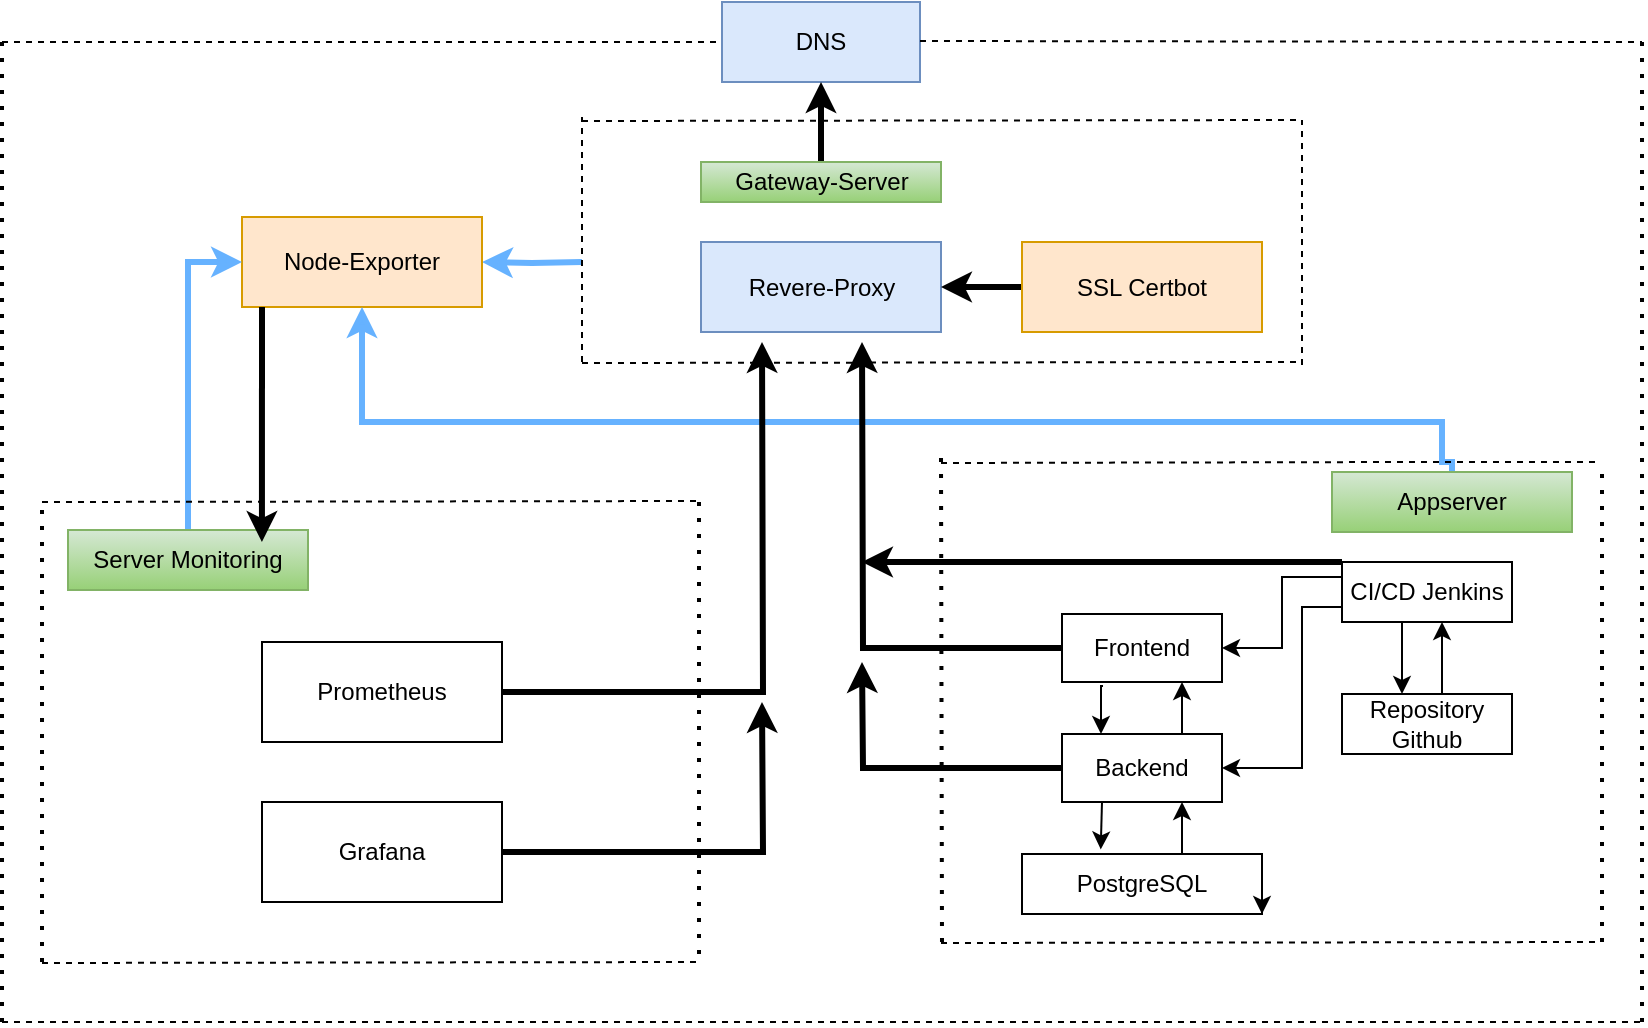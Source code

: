 <mxfile version="21.6.6" type="github">
  <diagram name="Halaman-1" id="pqAGjOMbBmIw2S3oyRXt">
    <mxGraphModel dx="936" dy="487" grid="1" gridSize="10" guides="1" tooltips="1" connect="1" arrows="1" fold="1" page="1" pageScale="1" pageWidth="827" pageHeight="1169" math="0" shadow="0">
      <root>
        <mxCell id="0" />
        <mxCell id="1" parent="0" />
        <mxCell id="c_A4ohw8RsEIT6WBzAwT-1" value="DNS" style="rounded=0;whiteSpace=wrap;html=1;fillColor=#dae8fc;strokeColor=#6c8ebf;" parent="1" vertex="1">
          <mxGeometry x="370" y="40" width="99" height="40" as="geometry" />
        </mxCell>
        <mxCell id="c_A4ohw8RsEIT6WBzAwT-4" value="" style="endArrow=none;dashed=1;html=1;rounded=0;" parent="1" edge="1">
          <mxGeometry width="50" height="50" relative="1" as="geometry">
            <mxPoint x="10" y="60" as="sourcePoint" />
            <mxPoint x="370" y="60" as="targetPoint" />
          </mxGeometry>
        </mxCell>
        <mxCell id="c_A4ohw8RsEIT6WBzAwT-5" value="" style="endArrow=none;dashed=1;html=1;rounded=0;" parent="1" edge="1">
          <mxGeometry width="50" height="50" relative="1" as="geometry">
            <mxPoint x="469" y="59.5" as="sourcePoint" />
            <mxPoint x="830" y="60" as="targetPoint" />
          </mxGeometry>
        </mxCell>
        <mxCell id="c_A4ohw8RsEIT6WBzAwT-21" style="edgeStyle=orthogonalEdgeStyle;rounded=0;orthogonalLoop=1;jettySize=auto;html=1;entryX=1;entryY=0.5;entryDx=0;entryDy=0;strokeColor=#66B2FF;strokeWidth=3;" parent="1" target="c_A4ohw8RsEIT6WBzAwT-9" edge="1">
          <mxGeometry relative="1" as="geometry">
            <mxPoint x="300" y="170" as="sourcePoint" />
          </mxGeometry>
        </mxCell>
        <mxCell id="c_A4ohw8RsEIT6WBzAwT-7" value="Revere-Proxy" style="rounded=0;whiteSpace=wrap;html=1;fillColor=#dae8fc;strokeColor=#6c8ebf;" parent="1" vertex="1">
          <mxGeometry x="359.5" y="160" width="120" height="45" as="geometry" />
        </mxCell>
        <mxCell id="c_A4ohw8RsEIT6WBzAwT-9" value="Node-Exporter" style="rounded=0;whiteSpace=wrap;html=1;fillColor=#ffe6cc;strokeColor=#d79b00;" parent="1" vertex="1">
          <mxGeometry x="130" y="147.5" width="120" height="45" as="geometry" />
        </mxCell>
        <mxCell id="c_A4ohw8RsEIT6WBzAwT-78" style="edgeStyle=orthogonalEdgeStyle;rounded=0;orthogonalLoop=1;jettySize=auto;html=1;exitX=0;exitY=0.5;exitDx=0;exitDy=0;entryX=1;entryY=0.5;entryDx=0;entryDy=0;strokeWidth=3;" parent="1" source="c_A4ohw8RsEIT6WBzAwT-10" target="c_A4ohw8RsEIT6WBzAwT-7" edge="1">
          <mxGeometry relative="1" as="geometry" />
        </mxCell>
        <mxCell id="c_A4ohw8RsEIT6WBzAwT-10" value="SSL Certbot" style="rounded=0;whiteSpace=wrap;html=1;fillColor=#ffe6cc;strokeColor=#d79b00;" parent="1" vertex="1">
          <mxGeometry x="520" y="160" width="120" height="45" as="geometry" />
        </mxCell>
        <mxCell id="c_A4ohw8RsEIT6WBzAwT-73" style="edgeStyle=orthogonalEdgeStyle;rounded=0;orthogonalLoop=1;jettySize=auto;html=1;exitX=0.5;exitY=0;exitDx=0;exitDy=0;entryX=0.5;entryY=1;entryDx=0;entryDy=0;strokeWidth=3;" parent="1" source="c_A4ohw8RsEIT6WBzAwT-11" target="c_A4ohw8RsEIT6WBzAwT-1" edge="1">
          <mxGeometry relative="1" as="geometry" />
        </mxCell>
        <mxCell id="c_A4ohw8RsEIT6WBzAwT-11" value="Gateway-Server" style="rounded=0;whiteSpace=wrap;html=1;fillColor=#d5e8d4;gradientColor=#97d077;strokeColor=#82b366;" parent="1" vertex="1">
          <mxGeometry x="359.5" y="120" width="120" height="20" as="geometry" />
        </mxCell>
        <mxCell id="c_A4ohw8RsEIT6WBzAwT-20" style="edgeStyle=orthogonalEdgeStyle;rounded=0;orthogonalLoop=1;jettySize=auto;html=1;exitX=0.5;exitY=0;exitDx=0;exitDy=0;entryX=0.5;entryY=1;entryDx=0;entryDy=0;strokeColor=#66B2FF;strokeWidth=3;" parent="1" target="c_A4ohw8RsEIT6WBzAwT-9" edge="1" source="c_A4ohw8RsEIT6WBzAwT-16">
          <mxGeometry relative="1" as="geometry">
            <mxPoint x="559.5" y="270" as="sourcePoint" />
            <Array as="points">
              <mxPoint x="735" y="270" />
              <mxPoint x="730" y="270" />
              <mxPoint x="730" y="250" />
              <mxPoint x="190" y="250" />
            </Array>
          </mxGeometry>
        </mxCell>
        <mxCell id="c_A4ohw8RsEIT6WBzAwT-22" style="edgeStyle=orthogonalEdgeStyle;rounded=0;orthogonalLoop=1;jettySize=auto;html=1;entryX=0;entryY=0.5;entryDx=0;entryDy=0;strokeColor=#66B2FF;strokeWidth=3;" parent="1" source="c_A4ohw8RsEIT6WBzAwT-15" target="c_A4ohw8RsEIT6WBzAwT-9" edge="1">
          <mxGeometry relative="1" as="geometry" />
        </mxCell>
        <mxCell id="c_A4ohw8RsEIT6WBzAwT-15" value="Server Monitoring" style="rounded=0;whiteSpace=wrap;html=1;fillColor=#d5e8d4;strokeColor=#82b366;gradientColor=#97d077;" parent="1" vertex="1">
          <mxGeometry x="43" y="304" width="120" height="30" as="geometry" />
        </mxCell>
        <mxCell id="c_A4ohw8RsEIT6WBzAwT-16" value="Appserver" style="rounded=0;whiteSpace=wrap;html=1;fillColor=#d5e8d4;gradientColor=#97d077;strokeColor=#82b366;" parent="1" vertex="1">
          <mxGeometry x="675" y="275" width="120" height="30" as="geometry" />
        </mxCell>
        <mxCell id="c_A4ohw8RsEIT6WBzAwT-67" style="edgeStyle=orthogonalEdgeStyle;rounded=0;orthogonalLoop=1;jettySize=auto;html=1;exitX=1;exitY=0.5;exitDx=0;exitDy=0;strokeWidth=3;" parent="1" source="c_A4ohw8RsEIT6WBzAwT-17" edge="1">
          <mxGeometry relative="1" as="geometry">
            <mxPoint x="390" y="210" as="targetPoint" />
          </mxGeometry>
        </mxCell>
        <mxCell id="c_A4ohw8RsEIT6WBzAwT-17" value="Prometheus" style="rounded=0;whiteSpace=wrap;html=1;" parent="1" vertex="1">
          <mxGeometry x="140" y="360" width="120" height="50" as="geometry" />
        </mxCell>
        <mxCell id="c_A4ohw8RsEIT6WBzAwT-68" style="edgeStyle=orthogonalEdgeStyle;rounded=0;orthogonalLoop=1;jettySize=auto;html=1;exitX=1;exitY=0.5;exitDx=0;exitDy=0;strokeWidth=3;" parent="1" source="c_A4ohw8RsEIT6WBzAwT-18" edge="1">
          <mxGeometry relative="1" as="geometry">
            <mxPoint x="390" y="390" as="targetPoint" />
          </mxGeometry>
        </mxCell>
        <mxCell id="c_A4ohw8RsEIT6WBzAwT-18" value="Grafana" style="rounded=0;whiteSpace=wrap;html=1;" parent="1" vertex="1">
          <mxGeometry x="140" y="440" width="120" height="50" as="geometry" />
        </mxCell>
        <mxCell id="c_A4ohw8RsEIT6WBzAwT-29" value="" style="endArrow=none;dashed=1;html=1;rounded=0;" parent="1" edge="1">
          <mxGeometry width="50" height="50" relative="1" as="geometry">
            <mxPoint x="30" y="290" as="sourcePoint" />
            <mxPoint x="359.5" y="289.5" as="targetPoint" />
          </mxGeometry>
        </mxCell>
        <mxCell id="c_A4ohw8RsEIT6WBzAwT-30" value="" style="endArrow=none;dashed=1;html=1;rounded=0;" parent="1" edge="1">
          <mxGeometry width="50" height="50" relative="1" as="geometry">
            <mxPoint x="479.5" y="270.5" as="sourcePoint" />
            <mxPoint x="809" y="270" as="targetPoint" />
            <Array as="points">
              <mxPoint x="710" y="270" />
            </Array>
          </mxGeometry>
        </mxCell>
        <mxCell id="c_A4ohw8RsEIT6WBzAwT-31" value="" style="endArrow=none;dashed=1;html=1;dashPattern=1 3;strokeWidth=2;rounded=0;" parent="1" edge="1">
          <mxGeometry width="50" height="50" relative="1" as="geometry">
            <mxPoint x="30" y="520" as="sourcePoint" />
            <mxPoint x="30" y="294" as="targetPoint" />
          </mxGeometry>
        </mxCell>
        <mxCell id="c_A4ohw8RsEIT6WBzAwT-32" value="" style="endArrow=none;dashed=1;html=1;dashPattern=1 3;strokeWidth=2;rounded=0;" parent="1" edge="1">
          <mxGeometry width="50" height="50" relative="1" as="geometry">
            <mxPoint x="810" y="510" as="sourcePoint" />
            <mxPoint x="810" y="272" as="targetPoint" />
          </mxGeometry>
        </mxCell>
        <mxCell id="c_A4ohw8RsEIT6WBzAwT-33" value="" style="endArrow=none;dashed=1;html=1;dashPattern=1 3;strokeWidth=2;rounded=0;" parent="1" edge="1">
          <mxGeometry width="50" height="50" relative="1" as="geometry">
            <mxPoint x="358.5" y="516" as="sourcePoint" />
            <mxPoint x="358.5" y="290" as="targetPoint" />
          </mxGeometry>
        </mxCell>
        <mxCell id="c_A4ohw8RsEIT6WBzAwT-34" value="" style="endArrow=none;dashed=1;html=1;rounded=0;" parent="1" edge="1">
          <mxGeometry width="50" height="50" relative="1" as="geometry">
            <mxPoint x="30" y="520.5" as="sourcePoint" />
            <mxPoint x="359.5" y="520" as="targetPoint" />
          </mxGeometry>
        </mxCell>
        <mxCell id="c_A4ohw8RsEIT6WBzAwT-36" value="" style="endArrow=none;dashed=1;html=1;rounded=0;" parent="1" edge="1">
          <mxGeometry width="50" height="50" relative="1" as="geometry">
            <mxPoint x="300" y="99.5" as="sourcePoint" />
            <mxPoint x="660" y="99" as="targetPoint" />
          </mxGeometry>
        </mxCell>
        <mxCell id="c_A4ohw8RsEIT6WBzAwT-38" value="" style="endArrow=none;dashed=1;html=1;rounded=0;" parent="1" edge="1">
          <mxGeometry width="50" height="50" relative="1" as="geometry">
            <mxPoint x="300" y="220.5" as="sourcePoint" />
            <mxPoint x="660" y="220" as="targetPoint" />
          </mxGeometry>
        </mxCell>
        <mxCell id="c_A4ohw8RsEIT6WBzAwT-39" value="" style="endArrow=none;dashed=1;html=1;rounded=0;" parent="1" edge="1">
          <mxGeometry width="50" height="50" relative="1" as="geometry">
            <mxPoint x="300" y="220" as="sourcePoint" />
            <mxPoint x="300" y="97.5" as="targetPoint" />
          </mxGeometry>
        </mxCell>
        <mxCell id="c_A4ohw8RsEIT6WBzAwT-40" value="" style="endArrow=none;dashed=1;html=1;rounded=0;" parent="1" edge="1">
          <mxGeometry width="50" height="50" relative="1" as="geometry">
            <mxPoint x="660" y="221.5" as="sourcePoint" />
            <mxPoint x="660" y="99" as="targetPoint" />
          </mxGeometry>
        </mxCell>
        <mxCell id="c_A4ohw8RsEIT6WBzAwT-48" value="" style="edgeStyle=orthogonalEdgeStyle;rounded=0;orthogonalLoop=1;jettySize=auto;html=1;" parent="1" source="c_A4ohw8RsEIT6WBzAwT-44" target="c_A4ohw8RsEIT6WBzAwT-45" edge="1">
          <mxGeometry relative="1" as="geometry">
            <Array as="points">
              <mxPoint x="710" y="366" />
              <mxPoint x="710" y="366" />
            </Array>
          </mxGeometry>
        </mxCell>
        <mxCell id="c_A4ohw8RsEIT6WBzAwT-53" style="edgeStyle=orthogonalEdgeStyle;rounded=0;orthogonalLoop=1;jettySize=auto;html=1;exitX=0;exitY=0.25;exitDx=0;exitDy=0;entryX=1;entryY=0.5;entryDx=0;entryDy=0;" parent="1" source="c_A4ohw8RsEIT6WBzAwT-44" target="c_A4ohw8RsEIT6WBzAwT-51" edge="1">
          <mxGeometry relative="1" as="geometry" />
        </mxCell>
        <mxCell id="c_A4ohw8RsEIT6WBzAwT-54" style="edgeStyle=orthogonalEdgeStyle;rounded=0;orthogonalLoop=1;jettySize=auto;html=1;exitX=0;exitY=0.75;exitDx=0;exitDy=0;entryX=1;entryY=0.5;entryDx=0;entryDy=0;" parent="1" source="c_A4ohw8RsEIT6WBzAwT-44" target="c_A4ohw8RsEIT6WBzAwT-52" edge="1">
          <mxGeometry relative="1" as="geometry">
            <Array as="points">
              <mxPoint x="660" y="343" />
              <mxPoint x="660" y="423" />
            </Array>
          </mxGeometry>
        </mxCell>
        <mxCell id="c_A4ohw8RsEIT6WBzAwT-44" value="CI/CD Jenkins" style="rounded=0;whiteSpace=wrap;html=1;" parent="1" vertex="1">
          <mxGeometry x="680" y="320" width="85" height="30" as="geometry" />
        </mxCell>
        <mxCell id="c_A4ohw8RsEIT6WBzAwT-45" value="Repository Github" style="rounded=0;whiteSpace=wrap;html=1;" parent="1" vertex="1">
          <mxGeometry x="680" y="386" width="85" height="30" as="geometry" />
        </mxCell>
        <mxCell id="c_A4ohw8RsEIT6WBzAwT-50" value="" style="endArrow=classic;html=1;rounded=0;" parent="1" edge="1">
          <mxGeometry width="50" height="50" relative="1" as="geometry">
            <mxPoint x="730" y="386" as="sourcePoint" />
            <mxPoint x="730" y="350" as="targetPoint" />
          </mxGeometry>
        </mxCell>
        <mxCell id="c_A4ohw8RsEIT6WBzAwT-69" style="edgeStyle=orthogonalEdgeStyle;rounded=0;orthogonalLoop=1;jettySize=auto;html=1;exitX=0;exitY=0.5;exitDx=0;exitDy=0;strokeWidth=3;" parent="1" source="c_A4ohw8RsEIT6WBzAwT-51" edge="1">
          <mxGeometry relative="1" as="geometry">
            <mxPoint x="440" y="210" as="targetPoint" />
          </mxGeometry>
        </mxCell>
        <mxCell id="c_A4ohw8RsEIT6WBzAwT-51" value="Frontend" style="rounded=0;whiteSpace=wrap;html=1;" parent="1" vertex="1">
          <mxGeometry x="540" y="346" width="80" height="34" as="geometry" />
        </mxCell>
        <mxCell id="c_A4ohw8RsEIT6WBzAwT-56" style="edgeStyle=orthogonalEdgeStyle;rounded=0;orthogonalLoop=1;jettySize=auto;html=1;exitX=0.25;exitY=1;exitDx=0;exitDy=0;entryX=0.328;entryY=-0.076;entryDx=0;entryDy=0;entryPerimeter=0;" parent="1" source="c_A4ohw8RsEIT6WBzAwT-52" target="c_A4ohw8RsEIT6WBzAwT-55" edge="1">
          <mxGeometry relative="1" as="geometry" />
        </mxCell>
        <mxCell id="c_A4ohw8RsEIT6WBzAwT-70" style="edgeStyle=orthogonalEdgeStyle;rounded=0;orthogonalLoop=1;jettySize=auto;html=1;exitX=0;exitY=0.5;exitDx=0;exitDy=0;strokeWidth=3;" parent="1" source="c_A4ohw8RsEIT6WBzAwT-52" edge="1">
          <mxGeometry relative="1" as="geometry">
            <mxPoint x="440" y="370" as="targetPoint" />
          </mxGeometry>
        </mxCell>
        <mxCell id="c_A4ohw8RsEIT6WBzAwT-52" value="Backend" style="rounded=0;whiteSpace=wrap;html=1;" parent="1" vertex="1">
          <mxGeometry x="540" y="406" width="80" height="34" as="geometry" />
        </mxCell>
        <mxCell id="c_A4ohw8RsEIT6WBzAwT-55" value="PostgreSQL" style="rounded=0;whiteSpace=wrap;html=1;" parent="1" vertex="1">
          <mxGeometry x="520" y="466" width="120" height="30" as="geometry" />
        </mxCell>
        <mxCell id="c_A4ohw8RsEIT6WBzAwT-58" value="" style="endArrow=classic;html=1;rounded=0;entryX=0.75;entryY=1;entryDx=0;entryDy=0;" parent="1" target="c_A4ohw8RsEIT6WBzAwT-52" edge="1">
          <mxGeometry width="50" height="50" relative="1" as="geometry">
            <mxPoint x="600" y="466" as="sourcePoint" />
            <mxPoint x="600" y="446" as="targetPoint" />
          </mxGeometry>
        </mxCell>
        <mxCell id="c_A4ohw8RsEIT6WBzAwT-61" style="edgeStyle=orthogonalEdgeStyle;rounded=0;orthogonalLoop=1;jettySize=auto;html=1;exitX=0.25;exitY=1;exitDx=0;exitDy=0;entryX=0.328;entryY=-0.076;entryDx=0;entryDy=0;entryPerimeter=0;" parent="1" edge="1">
          <mxGeometry relative="1" as="geometry">
            <mxPoint x="560.5" y="382" as="sourcePoint" />
            <mxPoint x="559.5" y="406" as="targetPoint" />
          </mxGeometry>
        </mxCell>
        <mxCell id="c_A4ohw8RsEIT6WBzAwT-62" value="" style="endArrow=classic;html=1;rounded=0;entryX=0.75;entryY=1;entryDx=0;entryDy=0;" parent="1" edge="1">
          <mxGeometry width="50" height="50" relative="1" as="geometry">
            <mxPoint x="600" y="406" as="sourcePoint" />
            <mxPoint x="600" y="380" as="targetPoint" />
          </mxGeometry>
        </mxCell>
        <mxCell id="c_A4ohw8RsEIT6WBzAwT-64" style="edgeStyle=orthogonalEdgeStyle;rounded=0;orthogonalLoop=1;jettySize=auto;html=1;exitX=1;exitY=0;exitDx=0;exitDy=0;entryX=1;entryY=1;entryDx=0;entryDy=0;" parent="1" source="c_A4ohw8RsEIT6WBzAwT-55" target="c_A4ohw8RsEIT6WBzAwT-55" edge="1">
          <mxGeometry relative="1" as="geometry" />
        </mxCell>
        <mxCell id="c_A4ohw8RsEIT6WBzAwT-65" value="" style="endArrow=none;dashed=1;html=1;rounded=0;" parent="1" edge="1">
          <mxGeometry width="50" height="50" relative="1" as="geometry">
            <mxPoint x="479.5" y="510.5" as="sourcePoint" />
            <mxPoint x="809" y="510" as="targetPoint" />
          </mxGeometry>
        </mxCell>
        <mxCell id="c_A4ohw8RsEIT6WBzAwT-66" value="" style="endArrow=none;dashed=1;html=1;dashPattern=1 3;strokeWidth=2;rounded=0;" parent="1" edge="1">
          <mxGeometry width="50" height="50" relative="1" as="geometry">
            <mxPoint x="480" y="510" as="sourcePoint" />
            <mxPoint x="479.5" y="266" as="targetPoint" />
          </mxGeometry>
        </mxCell>
        <mxCell id="c_A4ohw8RsEIT6WBzAwT-72" value="" style="endArrow=classic;html=1;rounded=0;strokeWidth=3;" parent="1" edge="1">
          <mxGeometry width="50" height="50" relative="1" as="geometry">
            <mxPoint x="680" y="320" as="sourcePoint" />
            <mxPoint x="440" y="320" as="targetPoint" />
          </mxGeometry>
        </mxCell>
        <mxCell id="c_A4ohw8RsEIT6WBzAwT-74" value="" style="endArrow=none;dashed=1;html=1;dashPattern=1 3;strokeWidth=2;rounded=0;" parent="1" edge="1">
          <mxGeometry width="50" height="50" relative="1" as="geometry">
            <mxPoint x="10" y="550" as="sourcePoint" />
            <mxPoint x="10" y="60" as="targetPoint" />
          </mxGeometry>
        </mxCell>
        <mxCell id="c_A4ohw8RsEIT6WBzAwT-75" value="" style="endArrow=none;dashed=1;html=1;dashPattern=1 3;strokeWidth=2;rounded=0;" parent="1" edge="1">
          <mxGeometry width="50" height="50" relative="1" as="geometry">
            <mxPoint x="830" y="550" as="sourcePoint" />
            <mxPoint x="830" y="60" as="targetPoint" />
          </mxGeometry>
        </mxCell>
        <mxCell id="c_A4ohw8RsEIT6WBzAwT-76" value="" style="endArrow=none;dashed=1;html=1;rounded=0;" parent="1" edge="1">
          <mxGeometry width="50" height="50" relative="1" as="geometry">
            <mxPoint x="10" y="550" as="sourcePoint" />
            <mxPoint x="830" y="550" as="targetPoint" />
          </mxGeometry>
        </mxCell>
        <mxCell id="AR6doSVyeNSSDdVGDVi8-1" value="" style="endArrow=classic;html=1;rounded=0;entryX=0.808;entryY=0.2;entryDx=0;entryDy=0;entryPerimeter=0;strokeWidth=3;" edge="1" parent="1" target="c_A4ohw8RsEIT6WBzAwT-15">
          <mxGeometry width="50" height="50" relative="1" as="geometry">
            <mxPoint x="140" y="192.5" as="sourcePoint" />
            <mxPoint x="140" y="300" as="targetPoint" />
          </mxGeometry>
        </mxCell>
      </root>
    </mxGraphModel>
  </diagram>
</mxfile>
